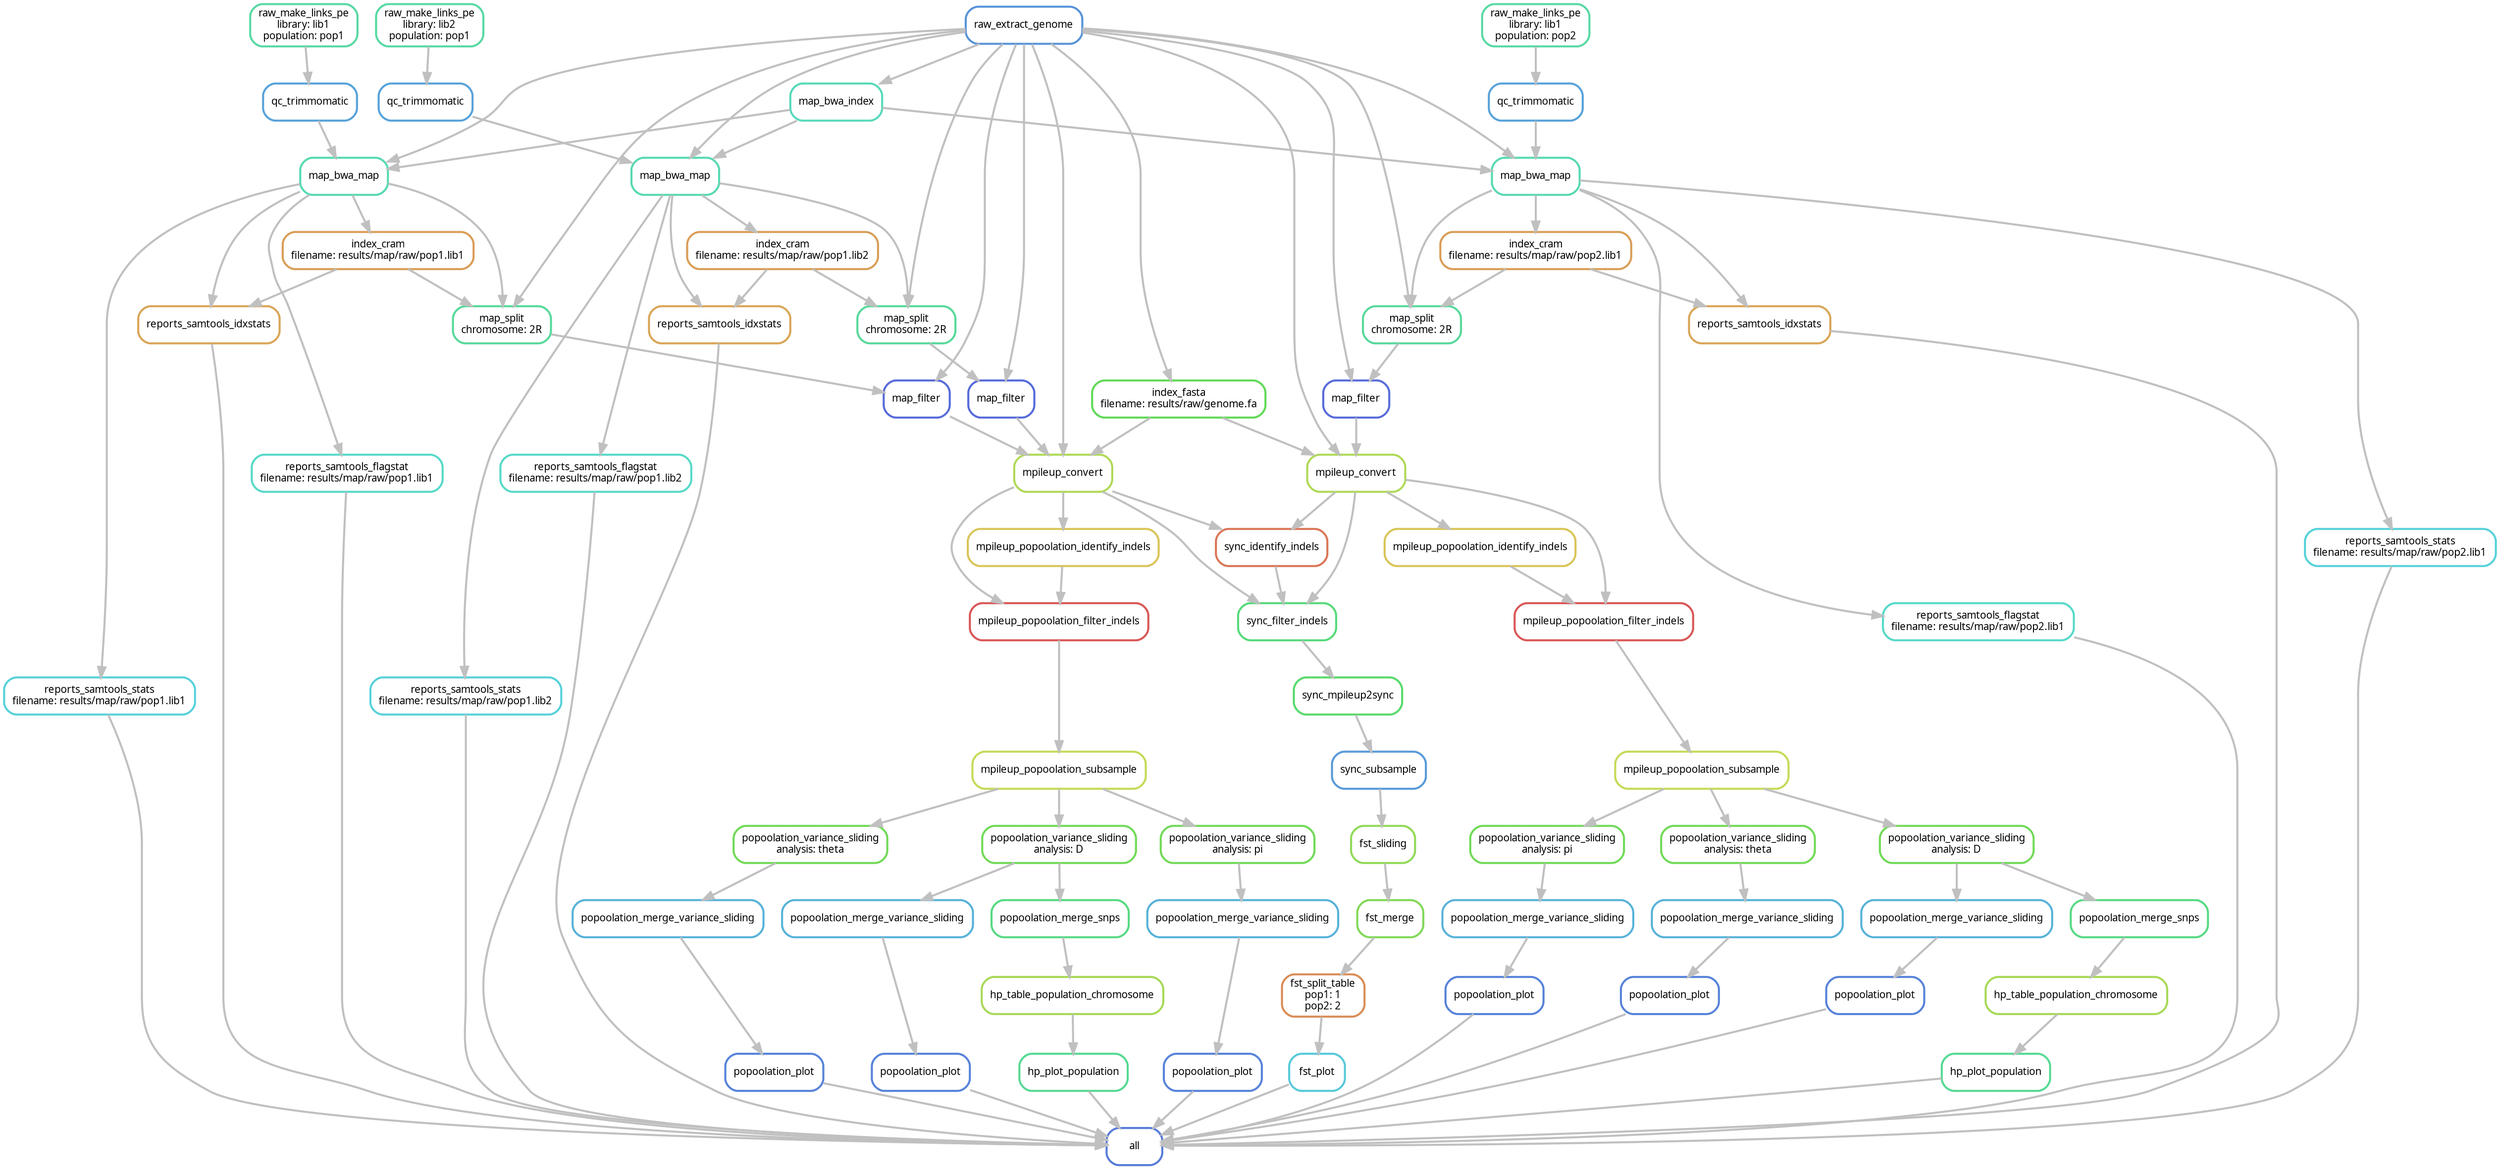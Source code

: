 digraph snakemake_dag {
    graph[bgcolor=white, margin=0];
    node[shape=box, style=rounded, fontname=sans,                 fontsize=10, penwidth=2];
    edge[penwidth=2, color=grey];
	0[label = "all", color = "0.62 0.6 0.85", style="rounded"];
	1[label = "popoolation_plot", color = "0.61 0.6 0.85", style="rounded"];
	2[label = "popoolation_merge_variance_sliding", color = "0.55 0.6 0.85", style="rounded"];
	3[label = "popoolation_variance_sliding\nanalysis: D", color = "0.30 0.6 0.85", style="rounded"];
	4[label = "mpileup_popoolation_subsample", color = "0.19 0.6 0.85", style="rounded"];
	5[label = "mpileup_popoolation_filter_indels", color = "0.00 0.6 0.85", style="rounded"];
	6[label = "mpileup_convert", color = "0.22 0.6 0.85", style="rounded"];
	7[label = "map_filter", color = "0.64 0.6 0.85", style="rounded"];
	8[label = "map_split\nchromosome: 2R", color = "0.42 0.6 0.85", style="rounded"];
	9[label = "map_bwa_map", color = "0.45 0.6 0.85", style="rounded"];
	10[label = "qc_trimmomatic", color = "0.57 0.6 0.85", style="rounded"];
	11[label = "raw_make_links_pe\nlibrary: lib1\npopulation: pop1", color = "0.43 0.6 0.85", style="rounded"];
	12[label = "map_bwa_index", color = "0.46 0.6 0.85", style="rounded"];
	13[label = "raw_extract_genome", color = "0.59 0.6 0.85", style="rounded"];
	14[label = "index_cram\nfilename: results/map/raw/pop1.lib1", color = "0.09 0.6 0.85", style="rounded"];
	15[label = "map_filter", color = "0.64 0.6 0.85", style="rounded"];
	16[label = "map_split\nchromosome: 2R", color = "0.42 0.6 0.85", style="rounded"];
	17[label = "map_bwa_map", color = "0.45 0.6 0.85", style="rounded"];
	18[label = "qc_trimmomatic", color = "0.57 0.6 0.85", style="rounded"];
	19[label = "raw_make_links_pe\nlibrary: lib2\npopulation: pop1", color = "0.43 0.6 0.85", style="rounded"];
	20[label = "index_cram\nfilename: results/map/raw/pop1.lib2", color = "0.09 0.6 0.85", style="rounded"];
	21[label = "index_fasta\nfilename: results/raw/genome.fa", color = "0.32 0.6 0.85", style="rounded"];
	22[label = "mpileup_popoolation_identify_indels", color = "0.14 0.6 0.85", style="rounded"];
	23[label = "popoolation_plot", color = "0.61 0.6 0.85", style="rounded"];
	24[label = "popoolation_merge_variance_sliding", color = "0.55 0.6 0.85", style="rounded"];
	25[label = "popoolation_variance_sliding\nanalysis: D", color = "0.30 0.6 0.85", style="rounded"];
	26[label = "mpileup_popoolation_subsample", color = "0.19 0.6 0.85", style="rounded"];
	27[label = "mpileup_popoolation_filter_indels", color = "0.00 0.6 0.85", style="rounded"];
	28[label = "mpileup_convert", color = "0.22 0.6 0.85", style="rounded"];
	29[label = "map_filter", color = "0.64 0.6 0.85", style="rounded"];
	30[label = "map_split\nchromosome: 2R", color = "0.42 0.6 0.85", style="rounded"];
	31[label = "map_bwa_map", color = "0.45 0.6 0.85", style="rounded"];
	32[label = "qc_trimmomatic", color = "0.57 0.6 0.85", style="rounded"];
	33[label = "raw_make_links_pe\nlibrary: lib1\npopulation: pop2", color = "0.43 0.6 0.85", style="rounded"];
	34[label = "index_cram\nfilename: results/map/raw/pop2.lib1", color = "0.09 0.6 0.85", style="rounded"];
	35[label = "mpileup_popoolation_identify_indels", color = "0.14 0.6 0.85", style="rounded"];
	36[label = "popoolation_plot", color = "0.61 0.6 0.85", style="rounded"];
	37[label = "popoolation_merge_variance_sliding", color = "0.55 0.6 0.85", style="rounded"];
	38[label = "popoolation_variance_sliding\nanalysis: pi", color = "0.30 0.6 0.85", style="rounded"];
	39[label = "popoolation_plot", color = "0.61 0.6 0.85", style="rounded"];
	40[label = "popoolation_merge_variance_sliding", color = "0.55 0.6 0.85", style="rounded"];
	41[label = "popoolation_variance_sliding\nanalysis: pi", color = "0.30 0.6 0.85", style="rounded"];
	42[label = "popoolation_plot", color = "0.61 0.6 0.85", style="rounded"];
	43[label = "popoolation_merge_variance_sliding", color = "0.55 0.6 0.85", style="rounded"];
	44[label = "popoolation_variance_sliding\nanalysis: theta", color = "0.30 0.6 0.85", style="rounded"];
	45[label = "popoolation_plot", color = "0.61 0.6 0.85", style="rounded"];
	46[label = "popoolation_merge_variance_sliding", color = "0.55 0.6 0.85", style="rounded"];
	47[label = "popoolation_variance_sliding\nanalysis: theta", color = "0.30 0.6 0.85", style="rounded"];
	48[label = "hp_plot_population", color = "0.41 0.6 0.85", style="rounded"];
	49[label = "hp_table_population_chromosome", color = "0.23 0.6 0.85", style="rounded"];
	50[label = "popoolation_merge_snps", color = "0.39 0.6 0.85", style="rounded"];
	51[label = "hp_plot_population", color = "0.41 0.6 0.85", style="rounded"];
	52[label = "hp_table_population_chromosome", color = "0.23 0.6 0.85", style="rounded"];
	53[label = "popoolation_merge_snps", color = "0.39 0.6 0.85", style="rounded"];
	54[label = "fst_plot", color = "0.52 0.6 0.85", style="rounded"];
	55[label = "fst_split_table\npop1: 1\npop2: 2", color = "0.07 0.6 0.85", style="rounded"];
	56[label = "fst_merge", color = "0.28 0.6 0.85", style="rounded"];
	57[label = "fst_sliding", color = "0.26 0.6 0.85", style="rounded"];
	58[label = "sync_subsample", color = "0.58 0.6 0.85", style="rounded"];
	59[label = "sync_mpileup2sync", color = "0.36 0.6 0.85", style="rounded"];
	60[label = "sync_filter_indels", color = "0.38 0.6 0.85", style="rounded"];
	61[label = "sync_identify_indels", color = "0.04 0.6 0.85", style="rounded"];
	62[label = "reports_samtools_stats\nfilename: results/map/raw/pop1.lib1", color = "0.51 0.6 0.85", style="rounded"];
	63[label = "reports_samtools_flagstat\nfilename: results/map/raw/pop1.lib1", color = "0.48 0.6 0.85", style="rounded"];
	64[label = "reports_samtools_idxstats", color = "0.10 0.6 0.85", style="rounded"];
	65[label = "reports_samtools_stats\nfilename: results/map/raw/pop1.lib2", color = "0.51 0.6 0.85", style="rounded"];
	66[label = "reports_samtools_flagstat\nfilename: results/map/raw/pop1.lib2", color = "0.48 0.6 0.85", style="rounded"];
	67[label = "reports_samtools_idxstats", color = "0.10 0.6 0.85", style="rounded"];
	68[label = "reports_samtools_stats\nfilename: results/map/raw/pop2.lib1", color = "0.51 0.6 0.85", style="rounded"];
	69[label = "reports_samtools_flagstat\nfilename: results/map/raw/pop2.lib1", color = "0.48 0.6 0.85", style="rounded"];
	70[label = "reports_samtools_idxstats", color = "0.10 0.6 0.85", style="rounded"];
	1 -> 0
	23 -> 0
	36 -> 0
	39 -> 0
	42 -> 0
	45 -> 0
	48 -> 0
	51 -> 0
	54 -> 0
	62 -> 0
	63 -> 0
	64 -> 0
	65 -> 0
	66 -> 0
	67 -> 0
	68 -> 0
	69 -> 0
	70 -> 0
	2 -> 1
	3 -> 2
	4 -> 3
	5 -> 4
	6 -> 5
	22 -> 5
	7 -> 6
	15 -> 6
	13 -> 6
	21 -> 6
	8 -> 7
	13 -> 7
	9 -> 8
	14 -> 8
	13 -> 8
	10 -> 9
	12 -> 9
	13 -> 9
	11 -> 10
	13 -> 12
	9 -> 14
	16 -> 15
	13 -> 15
	17 -> 16
	20 -> 16
	13 -> 16
	18 -> 17
	12 -> 17
	13 -> 17
	19 -> 18
	17 -> 20
	13 -> 21
	6 -> 22
	24 -> 23
	25 -> 24
	26 -> 25
	27 -> 26
	28 -> 27
	35 -> 27
	29 -> 28
	13 -> 28
	21 -> 28
	30 -> 29
	13 -> 29
	31 -> 30
	34 -> 30
	13 -> 30
	32 -> 31
	12 -> 31
	13 -> 31
	33 -> 32
	31 -> 34
	28 -> 35
	37 -> 36
	38 -> 37
	4 -> 38
	40 -> 39
	41 -> 40
	26 -> 41
	43 -> 42
	44 -> 43
	4 -> 44
	46 -> 45
	47 -> 46
	26 -> 47
	49 -> 48
	50 -> 49
	3 -> 50
	52 -> 51
	53 -> 52
	25 -> 53
	55 -> 54
	56 -> 55
	57 -> 56
	58 -> 57
	59 -> 58
	60 -> 59
	6 -> 60
	28 -> 60
	61 -> 60
	6 -> 61
	28 -> 61
	9 -> 62
	9 -> 63
	9 -> 64
	14 -> 64
	17 -> 65
	17 -> 66
	17 -> 67
	20 -> 67
	31 -> 68
	31 -> 69
	31 -> 70
	34 -> 70
}            
